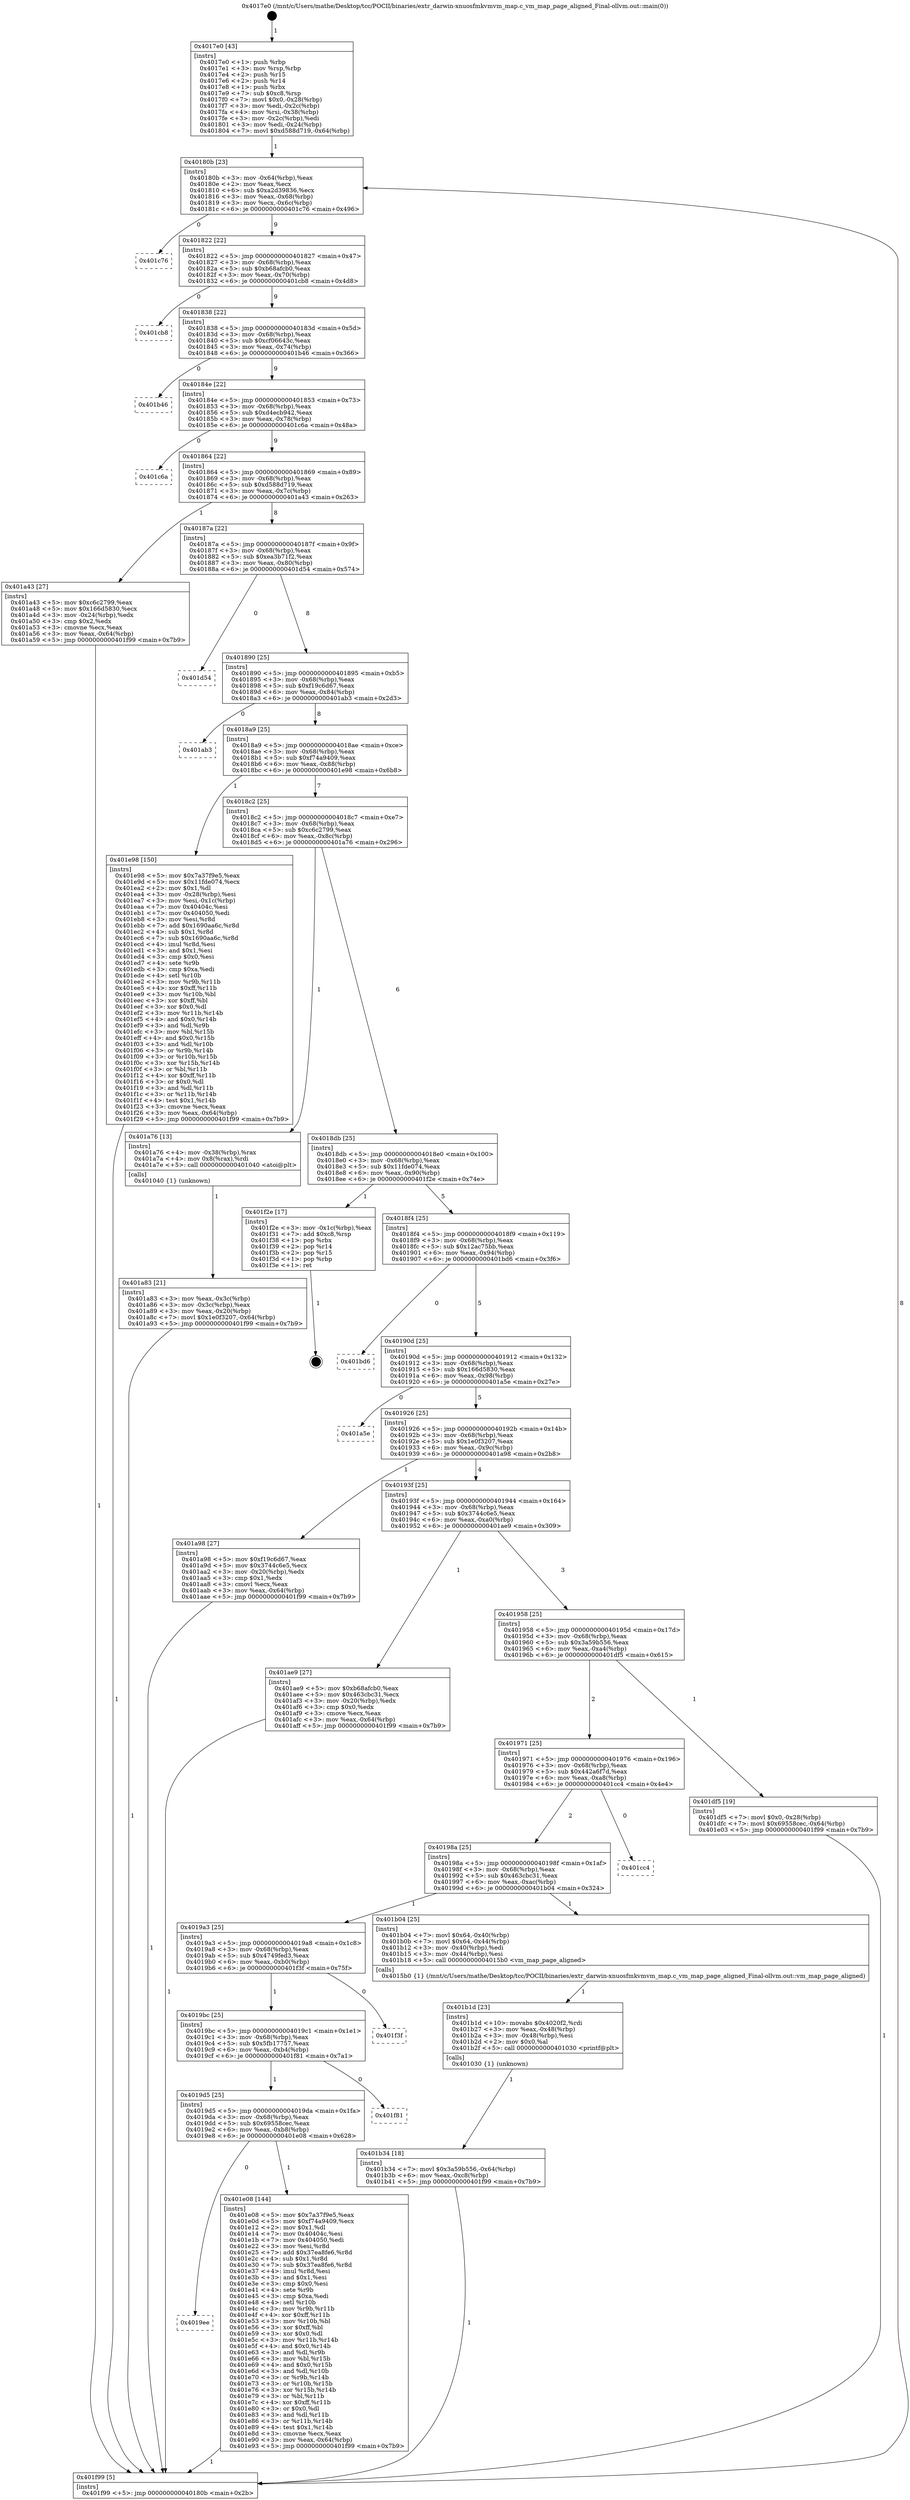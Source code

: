 digraph "0x4017e0" {
  label = "0x4017e0 (/mnt/c/Users/mathe/Desktop/tcc/POCII/binaries/extr_darwin-xnuosfmkvmvm_map.c_vm_map_page_aligned_Final-ollvm.out::main(0))"
  labelloc = "t"
  node[shape=record]

  Entry [label="",width=0.3,height=0.3,shape=circle,fillcolor=black,style=filled]
  "0x40180b" [label="{
     0x40180b [23]\l
     | [instrs]\l
     &nbsp;&nbsp;0x40180b \<+3\>: mov -0x64(%rbp),%eax\l
     &nbsp;&nbsp;0x40180e \<+2\>: mov %eax,%ecx\l
     &nbsp;&nbsp;0x401810 \<+6\>: sub $0xa2d39836,%ecx\l
     &nbsp;&nbsp;0x401816 \<+3\>: mov %eax,-0x68(%rbp)\l
     &nbsp;&nbsp;0x401819 \<+3\>: mov %ecx,-0x6c(%rbp)\l
     &nbsp;&nbsp;0x40181c \<+6\>: je 0000000000401c76 \<main+0x496\>\l
  }"]
  "0x401c76" [label="{
     0x401c76\l
  }", style=dashed]
  "0x401822" [label="{
     0x401822 [22]\l
     | [instrs]\l
     &nbsp;&nbsp;0x401822 \<+5\>: jmp 0000000000401827 \<main+0x47\>\l
     &nbsp;&nbsp;0x401827 \<+3\>: mov -0x68(%rbp),%eax\l
     &nbsp;&nbsp;0x40182a \<+5\>: sub $0xb68afcb0,%eax\l
     &nbsp;&nbsp;0x40182f \<+3\>: mov %eax,-0x70(%rbp)\l
     &nbsp;&nbsp;0x401832 \<+6\>: je 0000000000401cb8 \<main+0x4d8\>\l
  }"]
  Exit [label="",width=0.3,height=0.3,shape=circle,fillcolor=black,style=filled,peripheries=2]
  "0x401cb8" [label="{
     0x401cb8\l
  }", style=dashed]
  "0x401838" [label="{
     0x401838 [22]\l
     | [instrs]\l
     &nbsp;&nbsp;0x401838 \<+5\>: jmp 000000000040183d \<main+0x5d\>\l
     &nbsp;&nbsp;0x40183d \<+3\>: mov -0x68(%rbp),%eax\l
     &nbsp;&nbsp;0x401840 \<+5\>: sub $0xcf06643c,%eax\l
     &nbsp;&nbsp;0x401845 \<+3\>: mov %eax,-0x74(%rbp)\l
     &nbsp;&nbsp;0x401848 \<+6\>: je 0000000000401b46 \<main+0x366\>\l
  }"]
  "0x4019ee" [label="{
     0x4019ee\l
  }", style=dashed]
  "0x401b46" [label="{
     0x401b46\l
  }", style=dashed]
  "0x40184e" [label="{
     0x40184e [22]\l
     | [instrs]\l
     &nbsp;&nbsp;0x40184e \<+5\>: jmp 0000000000401853 \<main+0x73\>\l
     &nbsp;&nbsp;0x401853 \<+3\>: mov -0x68(%rbp),%eax\l
     &nbsp;&nbsp;0x401856 \<+5\>: sub $0xd4ecb942,%eax\l
     &nbsp;&nbsp;0x40185b \<+3\>: mov %eax,-0x78(%rbp)\l
     &nbsp;&nbsp;0x40185e \<+6\>: je 0000000000401c6a \<main+0x48a\>\l
  }"]
  "0x401e08" [label="{
     0x401e08 [144]\l
     | [instrs]\l
     &nbsp;&nbsp;0x401e08 \<+5\>: mov $0x7a37f9e5,%eax\l
     &nbsp;&nbsp;0x401e0d \<+5\>: mov $0xf74a9409,%ecx\l
     &nbsp;&nbsp;0x401e12 \<+2\>: mov $0x1,%dl\l
     &nbsp;&nbsp;0x401e14 \<+7\>: mov 0x40404c,%esi\l
     &nbsp;&nbsp;0x401e1b \<+7\>: mov 0x404050,%edi\l
     &nbsp;&nbsp;0x401e22 \<+3\>: mov %esi,%r8d\l
     &nbsp;&nbsp;0x401e25 \<+7\>: add $0x37ea8fe6,%r8d\l
     &nbsp;&nbsp;0x401e2c \<+4\>: sub $0x1,%r8d\l
     &nbsp;&nbsp;0x401e30 \<+7\>: sub $0x37ea8fe6,%r8d\l
     &nbsp;&nbsp;0x401e37 \<+4\>: imul %r8d,%esi\l
     &nbsp;&nbsp;0x401e3b \<+3\>: and $0x1,%esi\l
     &nbsp;&nbsp;0x401e3e \<+3\>: cmp $0x0,%esi\l
     &nbsp;&nbsp;0x401e41 \<+4\>: sete %r9b\l
     &nbsp;&nbsp;0x401e45 \<+3\>: cmp $0xa,%edi\l
     &nbsp;&nbsp;0x401e48 \<+4\>: setl %r10b\l
     &nbsp;&nbsp;0x401e4c \<+3\>: mov %r9b,%r11b\l
     &nbsp;&nbsp;0x401e4f \<+4\>: xor $0xff,%r11b\l
     &nbsp;&nbsp;0x401e53 \<+3\>: mov %r10b,%bl\l
     &nbsp;&nbsp;0x401e56 \<+3\>: xor $0xff,%bl\l
     &nbsp;&nbsp;0x401e59 \<+3\>: xor $0x0,%dl\l
     &nbsp;&nbsp;0x401e5c \<+3\>: mov %r11b,%r14b\l
     &nbsp;&nbsp;0x401e5f \<+4\>: and $0x0,%r14b\l
     &nbsp;&nbsp;0x401e63 \<+3\>: and %dl,%r9b\l
     &nbsp;&nbsp;0x401e66 \<+3\>: mov %bl,%r15b\l
     &nbsp;&nbsp;0x401e69 \<+4\>: and $0x0,%r15b\l
     &nbsp;&nbsp;0x401e6d \<+3\>: and %dl,%r10b\l
     &nbsp;&nbsp;0x401e70 \<+3\>: or %r9b,%r14b\l
     &nbsp;&nbsp;0x401e73 \<+3\>: or %r10b,%r15b\l
     &nbsp;&nbsp;0x401e76 \<+3\>: xor %r15b,%r14b\l
     &nbsp;&nbsp;0x401e79 \<+3\>: or %bl,%r11b\l
     &nbsp;&nbsp;0x401e7c \<+4\>: xor $0xff,%r11b\l
     &nbsp;&nbsp;0x401e80 \<+3\>: or $0x0,%dl\l
     &nbsp;&nbsp;0x401e83 \<+3\>: and %dl,%r11b\l
     &nbsp;&nbsp;0x401e86 \<+3\>: or %r11b,%r14b\l
     &nbsp;&nbsp;0x401e89 \<+4\>: test $0x1,%r14b\l
     &nbsp;&nbsp;0x401e8d \<+3\>: cmovne %ecx,%eax\l
     &nbsp;&nbsp;0x401e90 \<+3\>: mov %eax,-0x64(%rbp)\l
     &nbsp;&nbsp;0x401e93 \<+5\>: jmp 0000000000401f99 \<main+0x7b9\>\l
  }"]
  "0x401c6a" [label="{
     0x401c6a\l
  }", style=dashed]
  "0x401864" [label="{
     0x401864 [22]\l
     | [instrs]\l
     &nbsp;&nbsp;0x401864 \<+5\>: jmp 0000000000401869 \<main+0x89\>\l
     &nbsp;&nbsp;0x401869 \<+3\>: mov -0x68(%rbp),%eax\l
     &nbsp;&nbsp;0x40186c \<+5\>: sub $0xd588d719,%eax\l
     &nbsp;&nbsp;0x401871 \<+3\>: mov %eax,-0x7c(%rbp)\l
     &nbsp;&nbsp;0x401874 \<+6\>: je 0000000000401a43 \<main+0x263\>\l
  }"]
  "0x4019d5" [label="{
     0x4019d5 [25]\l
     | [instrs]\l
     &nbsp;&nbsp;0x4019d5 \<+5\>: jmp 00000000004019da \<main+0x1fa\>\l
     &nbsp;&nbsp;0x4019da \<+3\>: mov -0x68(%rbp),%eax\l
     &nbsp;&nbsp;0x4019dd \<+5\>: sub $0x69558cec,%eax\l
     &nbsp;&nbsp;0x4019e2 \<+6\>: mov %eax,-0xb8(%rbp)\l
     &nbsp;&nbsp;0x4019e8 \<+6\>: je 0000000000401e08 \<main+0x628\>\l
  }"]
  "0x401a43" [label="{
     0x401a43 [27]\l
     | [instrs]\l
     &nbsp;&nbsp;0x401a43 \<+5\>: mov $0xc6c2799,%eax\l
     &nbsp;&nbsp;0x401a48 \<+5\>: mov $0x166d5830,%ecx\l
     &nbsp;&nbsp;0x401a4d \<+3\>: mov -0x24(%rbp),%edx\l
     &nbsp;&nbsp;0x401a50 \<+3\>: cmp $0x2,%edx\l
     &nbsp;&nbsp;0x401a53 \<+3\>: cmovne %ecx,%eax\l
     &nbsp;&nbsp;0x401a56 \<+3\>: mov %eax,-0x64(%rbp)\l
     &nbsp;&nbsp;0x401a59 \<+5\>: jmp 0000000000401f99 \<main+0x7b9\>\l
  }"]
  "0x40187a" [label="{
     0x40187a [22]\l
     | [instrs]\l
     &nbsp;&nbsp;0x40187a \<+5\>: jmp 000000000040187f \<main+0x9f\>\l
     &nbsp;&nbsp;0x40187f \<+3\>: mov -0x68(%rbp),%eax\l
     &nbsp;&nbsp;0x401882 \<+5\>: sub $0xea3b71f2,%eax\l
     &nbsp;&nbsp;0x401887 \<+3\>: mov %eax,-0x80(%rbp)\l
     &nbsp;&nbsp;0x40188a \<+6\>: je 0000000000401d54 \<main+0x574\>\l
  }"]
  "0x401f99" [label="{
     0x401f99 [5]\l
     | [instrs]\l
     &nbsp;&nbsp;0x401f99 \<+5\>: jmp 000000000040180b \<main+0x2b\>\l
  }"]
  "0x4017e0" [label="{
     0x4017e0 [43]\l
     | [instrs]\l
     &nbsp;&nbsp;0x4017e0 \<+1\>: push %rbp\l
     &nbsp;&nbsp;0x4017e1 \<+3\>: mov %rsp,%rbp\l
     &nbsp;&nbsp;0x4017e4 \<+2\>: push %r15\l
     &nbsp;&nbsp;0x4017e6 \<+2\>: push %r14\l
     &nbsp;&nbsp;0x4017e8 \<+1\>: push %rbx\l
     &nbsp;&nbsp;0x4017e9 \<+7\>: sub $0xc8,%rsp\l
     &nbsp;&nbsp;0x4017f0 \<+7\>: movl $0x0,-0x28(%rbp)\l
     &nbsp;&nbsp;0x4017f7 \<+3\>: mov %edi,-0x2c(%rbp)\l
     &nbsp;&nbsp;0x4017fa \<+4\>: mov %rsi,-0x38(%rbp)\l
     &nbsp;&nbsp;0x4017fe \<+3\>: mov -0x2c(%rbp),%edi\l
     &nbsp;&nbsp;0x401801 \<+3\>: mov %edi,-0x24(%rbp)\l
     &nbsp;&nbsp;0x401804 \<+7\>: movl $0xd588d719,-0x64(%rbp)\l
  }"]
  "0x401f81" [label="{
     0x401f81\l
  }", style=dashed]
  "0x401d54" [label="{
     0x401d54\l
  }", style=dashed]
  "0x401890" [label="{
     0x401890 [25]\l
     | [instrs]\l
     &nbsp;&nbsp;0x401890 \<+5\>: jmp 0000000000401895 \<main+0xb5\>\l
     &nbsp;&nbsp;0x401895 \<+3\>: mov -0x68(%rbp),%eax\l
     &nbsp;&nbsp;0x401898 \<+5\>: sub $0xf19c6d67,%eax\l
     &nbsp;&nbsp;0x40189d \<+6\>: mov %eax,-0x84(%rbp)\l
     &nbsp;&nbsp;0x4018a3 \<+6\>: je 0000000000401ab3 \<main+0x2d3\>\l
  }"]
  "0x4019bc" [label="{
     0x4019bc [25]\l
     | [instrs]\l
     &nbsp;&nbsp;0x4019bc \<+5\>: jmp 00000000004019c1 \<main+0x1e1\>\l
     &nbsp;&nbsp;0x4019c1 \<+3\>: mov -0x68(%rbp),%eax\l
     &nbsp;&nbsp;0x4019c4 \<+5\>: sub $0x5fb17757,%eax\l
     &nbsp;&nbsp;0x4019c9 \<+6\>: mov %eax,-0xb4(%rbp)\l
     &nbsp;&nbsp;0x4019cf \<+6\>: je 0000000000401f81 \<main+0x7a1\>\l
  }"]
  "0x401ab3" [label="{
     0x401ab3\l
  }", style=dashed]
  "0x4018a9" [label="{
     0x4018a9 [25]\l
     | [instrs]\l
     &nbsp;&nbsp;0x4018a9 \<+5\>: jmp 00000000004018ae \<main+0xce\>\l
     &nbsp;&nbsp;0x4018ae \<+3\>: mov -0x68(%rbp),%eax\l
     &nbsp;&nbsp;0x4018b1 \<+5\>: sub $0xf74a9409,%eax\l
     &nbsp;&nbsp;0x4018b6 \<+6\>: mov %eax,-0x88(%rbp)\l
     &nbsp;&nbsp;0x4018bc \<+6\>: je 0000000000401e98 \<main+0x6b8\>\l
  }"]
  "0x401f3f" [label="{
     0x401f3f\l
  }", style=dashed]
  "0x401e98" [label="{
     0x401e98 [150]\l
     | [instrs]\l
     &nbsp;&nbsp;0x401e98 \<+5\>: mov $0x7a37f9e5,%eax\l
     &nbsp;&nbsp;0x401e9d \<+5\>: mov $0x11fde074,%ecx\l
     &nbsp;&nbsp;0x401ea2 \<+2\>: mov $0x1,%dl\l
     &nbsp;&nbsp;0x401ea4 \<+3\>: mov -0x28(%rbp),%esi\l
     &nbsp;&nbsp;0x401ea7 \<+3\>: mov %esi,-0x1c(%rbp)\l
     &nbsp;&nbsp;0x401eaa \<+7\>: mov 0x40404c,%esi\l
     &nbsp;&nbsp;0x401eb1 \<+7\>: mov 0x404050,%edi\l
     &nbsp;&nbsp;0x401eb8 \<+3\>: mov %esi,%r8d\l
     &nbsp;&nbsp;0x401ebb \<+7\>: add $0x1690aa6c,%r8d\l
     &nbsp;&nbsp;0x401ec2 \<+4\>: sub $0x1,%r8d\l
     &nbsp;&nbsp;0x401ec6 \<+7\>: sub $0x1690aa6c,%r8d\l
     &nbsp;&nbsp;0x401ecd \<+4\>: imul %r8d,%esi\l
     &nbsp;&nbsp;0x401ed1 \<+3\>: and $0x1,%esi\l
     &nbsp;&nbsp;0x401ed4 \<+3\>: cmp $0x0,%esi\l
     &nbsp;&nbsp;0x401ed7 \<+4\>: sete %r9b\l
     &nbsp;&nbsp;0x401edb \<+3\>: cmp $0xa,%edi\l
     &nbsp;&nbsp;0x401ede \<+4\>: setl %r10b\l
     &nbsp;&nbsp;0x401ee2 \<+3\>: mov %r9b,%r11b\l
     &nbsp;&nbsp;0x401ee5 \<+4\>: xor $0xff,%r11b\l
     &nbsp;&nbsp;0x401ee9 \<+3\>: mov %r10b,%bl\l
     &nbsp;&nbsp;0x401eec \<+3\>: xor $0xff,%bl\l
     &nbsp;&nbsp;0x401eef \<+3\>: xor $0x0,%dl\l
     &nbsp;&nbsp;0x401ef2 \<+3\>: mov %r11b,%r14b\l
     &nbsp;&nbsp;0x401ef5 \<+4\>: and $0x0,%r14b\l
     &nbsp;&nbsp;0x401ef9 \<+3\>: and %dl,%r9b\l
     &nbsp;&nbsp;0x401efc \<+3\>: mov %bl,%r15b\l
     &nbsp;&nbsp;0x401eff \<+4\>: and $0x0,%r15b\l
     &nbsp;&nbsp;0x401f03 \<+3\>: and %dl,%r10b\l
     &nbsp;&nbsp;0x401f06 \<+3\>: or %r9b,%r14b\l
     &nbsp;&nbsp;0x401f09 \<+3\>: or %r10b,%r15b\l
     &nbsp;&nbsp;0x401f0c \<+3\>: xor %r15b,%r14b\l
     &nbsp;&nbsp;0x401f0f \<+3\>: or %bl,%r11b\l
     &nbsp;&nbsp;0x401f12 \<+4\>: xor $0xff,%r11b\l
     &nbsp;&nbsp;0x401f16 \<+3\>: or $0x0,%dl\l
     &nbsp;&nbsp;0x401f19 \<+3\>: and %dl,%r11b\l
     &nbsp;&nbsp;0x401f1c \<+3\>: or %r11b,%r14b\l
     &nbsp;&nbsp;0x401f1f \<+4\>: test $0x1,%r14b\l
     &nbsp;&nbsp;0x401f23 \<+3\>: cmovne %ecx,%eax\l
     &nbsp;&nbsp;0x401f26 \<+3\>: mov %eax,-0x64(%rbp)\l
     &nbsp;&nbsp;0x401f29 \<+5\>: jmp 0000000000401f99 \<main+0x7b9\>\l
  }"]
  "0x4018c2" [label="{
     0x4018c2 [25]\l
     | [instrs]\l
     &nbsp;&nbsp;0x4018c2 \<+5\>: jmp 00000000004018c7 \<main+0xe7\>\l
     &nbsp;&nbsp;0x4018c7 \<+3\>: mov -0x68(%rbp),%eax\l
     &nbsp;&nbsp;0x4018ca \<+5\>: sub $0xc6c2799,%eax\l
     &nbsp;&nbsp;0x4018cf \<+6\>: mov %eax,-0x8c(%rbp)\l
     &nbsp;&nbsp;0x4018d5 \<+6\>: je 0000000000401a76 \<main+0x296\>\l
  }"]
  "0x401b34" [label="{
     0x401b34 [18]\l
     | [instrs]\l
     &nbsp;&nbsp;0x401b34 \<+7\>: movl $0x3a59b556,-0x64(%rbp)\l
     &nbsp;&nbsp;0x401b3b \<+6\>: mov %eax,-0xc8(%rbp)\l
     &nbsp;&nbsp;0x401b41 \<+5\>: jmp 0000000000401f99 \<main+0x7b9\>\l
  }"]
  "0x401a76" [label="{
     0x401a76 [13]\l
     | [instrs]\l
     &nbsp;&nbsp;0x401a76 \<+4\>: mov -0x38(%rbp),%rax\l
     &nbsp;&nbsp;0x401a7a \<+4\>: mov 0x8(%rax),%rdi\l
     &nbsp;&nbsp;0x401a7e \<+5\>: call 0000000000401040 \<atoi@plt\>\l
     | [calls]\l
     &nbsp;&nbsp;0x401040 \{1\} (unknown)\l
  }"]
  "0x4018db" [label="{
     0x4018db [25]\l
     | [instrs]\l
     &nbsp;&nbsp;0x4018db \<+5\>: jmp 00000000004018e0 \<main+0x100\>\l
     &nbsp;&nbsp;0x4018e0 \<+3\>: mov -0x68(%rbp),%eax\l
     &nbsp;&nbsp;0x4018e3 \<+5\>: sub $0x11fde074,%eax\l
     &nbsp;&nbsp;0x4018e8 \<+6\>: mov %eax,-0x90(%rbp)\l
     &nbsp;&nbsp;0x4018ee \<+6\>: je 0000000000401f2e \<main+0x74e\>\l
  }"]
  "0x401a83" [label="{
     0x401a83 [21]\l
     | [instrs]\l
     &nbsp;&nbsp;0x401a83 \<+3\>: mov %eax,-0x3c(%rbp)\l
     &nbsp;&nbsp;0x401a86 \<+3\>: mov -0x3c(%rbp),%eax\l
     &nbsp;&nbsp;0x401a89 \<+3\>: mov %eax,-0x20(%rbp)\l
     &nbsp;&nbsp;0x401a8c \<+7\>: movl $0x1e0f3207,-0x64(%rbp)\l
     &nbsp;&nbsp;0x401a93 \<+5\>: jmp 0000000000401f99 \<main+0x7b9\>\l
  }"]
  "0x401b1d" [label="{
     0x401b1d [23]\l
     | [instrs]\l
     &nbsp;&nbsp;0x401b1d \<+10\>: movabs $0x4020f2,%rdi\l
     &nbsp;&nbsp;0x401b27 \<+3\>: mov %eax,-0x48(%rbp)\l
     &nbsp;&nbsp;0x401b2a \<+3\>: mov -0x48(%rbp),%esi\l
     &nbsp;&nbsp;0x401b2d \<+2\>: mov $0x0,%al\l
     &nbsp;&nbsp;0x401b2f \<+5\>: call 0000000000401030 \<printf@plt\>\l
     | [calls]\l
     &nbsp;&nbsp;0x401030 \{1\} (unknown)\l
  }"]
  "0x401f2e" [label="{
     0x401f2e [17]\l
     | [instrs]\l
     &nbsp;&nbsp;0x401f2e \<+3\>: mov -0x1c(%rbp),%eax\l
     &nbsp;&nbsp;0x401f31 \<+7\>: add $0xc8,%rsp\l
     &nbsp;&nbsp;0x401f38 \<+1\>: pop %rbx\l
     &nbsp;&nbsp;0x401f39 \<+2\>: pop %r14\l
     &nbsp;&nbsp;0x401f3b \<+2\>: pop %r15\l
     &nbsp;&nbsp;0x401f3d \<+1\>: pop %rbp\l
     &nbsp;&nbsp;0x401f3e \<+1\>: ret\l
  }"]
  "0x4018f4" [label="{
     0x4018f4 [25]\l
     | [instrs]\l
     &nbsp;&nbsp;0x4018f4 \<+5\>: jmp 00000000004018f9 \<main+0x119\>\l
     &nbsp;&nbsp;0x4018f9 \<+3\>: mov -0x68(%rbp),%eax\l
     &nbsp;&nbsp;0x4018fc \<+5\>: sub $0x12ac75bb,%eax\l
     &nbsp;&nbsp;0x401901 \<+6\>: mov %eax,-0x94(%rbp)\l
     &nbsp;&nbsp;0x401907 \<+6\>: je 0000000000401bd6 \<main+0x3f6\>\l
  }"]
  "0x4019a3" [label="{
     0x4019a3 [25]\l
     | [instrs]\l
     &nbsp;&nbsp;0x4019a3 \<+5\>: jmp 00000000004019a8 \<main+0x1c8\>\l
     &nbsp;&nbsp;0x4019a8 \<+3\>: mov -0x68(%rbp),%eax\l
     &nbsp;&nbsp;0x4019ab \<+5\>: sub $0x4749fed3,%eax\l
     &nbsp;&nbsp;0x4019b0 \<+6\>: mov %eax,-0xb0(%rbp)\l
     &nbsp;&nbsp;0x4019b6 \<+6\>: je 0000000000401f3f \<main+0x75f\>\l
  }"]
  "0x401bd6" [label="{
     0x401bd6\l
  }", style=dashed]
  "0x40190d" [label="{
     0x40190d [25]\l
     | [instrs]\l
     &nbsp;&nbsp;0x40190d \<+5\>: jmp 0000000000401912 \<main+0x132\>\l
     &nbsp;&nbsp;0x401912 \<+3\>: mov -0x68(%rbp),%eax\l
     &nbsp;&nbsp;0x401915 \<+5\>: sub $0x166d5830,%eax\l
     &nbsp;&nbsp;0x40191a \<+6\>: mov %eax,-0x98(%rbp)\l
     &nbsp;&nbsp;0x401920 \<+6\>: je 0000000000401a5e \<main+0x27e\>\l
  }"]
  "0x401b04" [label="{
     0x401b04 [25]\l
     | [instrs]\l
     &nbsp;&nbsp;0x401b04 \<+7\>: movl $0x64,-0x40(%rbp)\l
     &nbsp;&nbsp;0x401b0b \<+7\>: movl $0x64,-0x44(%rbp)\l
     &nbsp;&nbsp;0x401b12 \<+3\>: mov -0x40(%rbp),%edi\l
     &nbsp;&nbsp;0x401b15 \<+3\>: mov -0x44(%rbp),%esi\l
     &nbsp;&nbsp;0x401b18 \<+5\>: call 00000000004015b0 \<vm_map_page_aligned\>\l
     | [calls]\l
     &nbsp;&nbsp;0x4015b0 \{1\} (/mnt/c/Users/mathe/Desktop/tcc/POCII/binaries/extr_darwin-xnuosfmkvmvm_map.c_vm_map_page_aligned_Final-ollvm.out::vm_map_page_aligned)\l
  }"]
  "0x401a5e" [label="{
     0x401a5e\l
  }", style=dashed]
  "0x401926" [label="{
     0x401926 [25]\l
     | [instrs]\l
     &nbsp;&nbsp;0x401926 \<+5\>: jmp 000000000040192b \<main+0x14b\>\l
     &nbsp;&nbsp;0x40192b \<+3\>: mov -0x68(%rbp),%eax\l
     &nbsp;&nbsp;0x40192e \<+5\>: sub $0x1e0f3207,%eax\l
     &nbsp;&nbsp;0x401933 \<+6\>: mov %eax,-0x9c(%rbp)\l
     &nbsp;&nbsp;0x401939 \<+6\>: je 0000000000401a98 \<main+0x2b8\>\l
  }"]
  "0x40198a" [label="{
     0x40198a [25]\l
     | [instrs]\l
     &nbsp;&nbsp;0x40198a \<+5\>: jmp 000000000040198f \<main+0x1af\>\l
     &nbsp;&nbsp;0x40198f \<+3\>: mov -0x68(%rbp),%eax\l
     &nbsp;&nbsp;0x401992 \<+5\>: sub $0x463cbc31,%eax\l
     &nbsp;&nbsp;0x401997 \<+6\>: mov %eax,-0xac(%rbp)\l
     &nbsp;&nbsp;0x40199d \<+6\>: je 0000000000401b04 \<main+0x324\>\l
  }"]
  "0x401a98" [label="{
     0x401a98 [27]\l
     | [instrs]\l
     &nbsp;&nbsp;0x401a98 \<+5\>: mov $0xf19c6d67,%eax\l
     &nbsp;&nbsp;0x401a9d \<+5\>: mov $0x3744c6e5,%ecx\l
     &nbsp;&nbsp;0x401aa2 \<+3\>: mov -0x20(%rbp),%edx\l
     &nbsp;&nbsp;0x401aa5 \<+3\>: cmp $0x1,%edx\l
     &nbsp;&nbsp;0x401aa8 \<+3\>: cmovl %ecx,%eax\l
     &nbsp;&nbsp;0x401aab \<+3\>: mov %eax,-0x64(%rbp)\l
     &nbsp;&nbsp;0x401aae \<+5\>: jmp 0000000000401f99 \<main+0x7b9\>\l
  }"]
  "0x40193f" [label="{
     0x40193f [25]\l
     | [instrs]\l
     &nbsp;&nbsp;0x40193f \<+5\>: jmp 0000000000401944 \<main+0x164\>\l
     &nbsp;&nbsp;0x401944 \<+3\>: mov -0x68(%rbp),%eax\l
     &nbsp;&nbsp;0x401947 \<+5\>: sub $0x3744c6e5,%eax\l
     &nbsp;&nbsp;0x40194c \<+6\>: mov %eax,-0xa0(%rbp)\l
     &nbsp;&nbsp;0x401952 \<+6\>: je 0000000000401ae9 \<main+0x309\>\l
  }"]
  "0x401cc4" [label="{
     0x401cc4\l
  }", style=dashed]
  "0x401ae9" [label="{
     0x401ae9 [27]\l
     | [instrs]\l
     &nbsp;&nbsp;0x401ae9 \<+5\>: mov $0xb68afcb0,%eax\l
     &nbsp;&nbsp;0x401aee \<+5\>: mov $0x463cbc31,%ecx\l
     &nbsp;&nbsp;0x401af3 \<+3\>: mov -0x20(%rbp),%edx\l
     &nbsp;&nbsp;0x401af6 \<+3\>: cmp $0x0,%edx\l
     &nbsp;&nbsp;0x401af9 \<+3\>: cmove %ecx,%eax\l
     &nbsp;&nbsp;0x401afc \<+3\>: mov %eax,-0x64(%rbp)\l
     &nbsp;&nbsp;0x401aff \<+5\>: jmp 0000000000401f99 \<main+0x7b9\>\l
  }"]
  "0x401958" [label="{
     0x401958 [25]\l
     | [instrs]\l
     &nbsp;&nbsp;0x401958 \<+5\>: jmp 000000000040195d \<main+0x17d\>\l
     &nbsp;&nbsp;0x40195d \<+3\>: mov -0x68(%rbp),%eax\l
     &nbsp;&nbsp;0x401960 \<+5\>: sub $0x3a59b556,%eax\l
     &nbsp;&nbsp;0x401965 \<+6\>: mov %eax,-0xa4(%rbp)\l
     &nbsp;&nbsp;0x40196b \<+6\>: je 0000000000401df5 \<main+0x615\>\l
  }"]
  "0x401971" [label="{
     0x401971 [25]\l
     | [instrs]\l
     &nbsp;&nbsp;0x401971 \<+5\>: jmp 0000000000401976 \<main+0x196\>\l
     &nbsp;&nbsp;0x401976 \<+3\>: mov -0x68(%rbp),%eax\l
     &nbsp;&nbsp;0x401979 \<+5\>: sub $0x442a6f7d,%eax\l
     &nbsp;&nbsp;0x40197e \<+6\>: mov %eax,-0xa8(%rbp)\l
     &nbsp;&nbsp;0x401984 \<+6\>: je 0000000000401cc4 \<main+0x4e4\>\l
  }"]
  "0x401df5" [label="{
     0x401df5 [19]\l
     | [instrs]\l
     &nbsp;&nbsp;0x401df5 \<+7\>: movl $0x0,-0x28(%rbp)\l
     &nbsp;&nbsp;0x401dfc \<+7\>: movl $0x69558cec,-0x64(%rbp)\l
     &nbsp;&nbsp;0x401e03 \<+5\>: jmp 0000000000401f99 \<main+0x7b9\>\l
  }"]
  Entry -> "0x4017e0" [label=" 1"]
  "0x40180b" -> "0x401c76" [label=" 0"]
  "0x40180b" -> "0x401822" [label=" 9"]
  "0x401f2e" -> Exit [label=" 1"]
  "0x401822" -> "0x401cb8" [label=" 0"]
  "0x401822" -> "0x401838" [label=" 9"]
  "0x401e98" -> "0x401f99" [label=" 1"]
  "0x401838" -> "0x401b46" [label=" 0"]
  "0x401838" -> "0x40184e" [label=" 9"]
  "0x401e08" -> "0x401f99" [label=" 1"]
  "0x40184e" -> "0x401c6a" [label=" 0"]
  "0x40184e" -> "0x401864" [label=" 9"]
  "0x4019d5" -> "0x4019ee" [label=" 0"]
  "0x401864" -> "0x401a43" [label=" 1"]
  "0x401864" -> "0x40187a" [label=" 8"]
  "0x401a43" -> "0x401f99" [label=" 1"]
  "0x4017e0" -> "0x40180b" [label=" 1"]
  "0x401f99" -> "0x40180b" [label=" 8"]
  "0x4019d5" -> "0x401e08" [label=" 1"]
  "0x40187a" -> "0x401d54" [label=" 0"]
  "0x40187a" -> "0x401890" [label=" 8"]
  "0x4019bc" -> "0x4019d5" [label=" 1"]
  "0x401890" -> "0x401ab3" [label=" 0"]
  "0x401890" -> "0x4018a9" [label=" 8"]
  "0x4019bc" -> "0x401f81" [label=" 0"]
  "0x4018a9" -> "0x401e98" [label=" 1"]
  "0x4018a9" -> "0x4018c2" [label=" 7"]
  "0x4019a3" -> "0x4019bc" [label=" 1"]
  "0x4018c2" -> "0x401a76" [label=" 1"]
  "0x4018c2" -> "0x4018db" [label=" 6"]
  "0x401a76" -> "0x401a83" [label=" 1"]
  "0x401a83" -> "0x401f99" [label=" 1"]
  "0x4019a3" -> "0x401f3f" [label=" 0"]
  "0x4018db" -> "0x401f2e" [label=" 1"]
  "0x4018db" -> "0x4018f4" [label=" 5"]
  "0x401df5" -> "0x401f99" [label=" 1"]
  "0x4018f4" -> "0x401bd6" [label=" 0"]
  "0x4018f4" -> "0x40190d" [label=" 5"]
  "0x401b34" -> "0x401f99" [label=" 1"]
  "0x40190d" -> "0x401a5e" [label=" 0"]
  "0x40190d" -> "0x401926" [label=" 5"]
  "0x401b1d" -> "0x401b34" [label=" 1"]
  "0x401926" -> "0x401a98" [label=" 1"]
  "0x401926" -> "0x40193f" [label=" 4"]
  "0x401a98" -> "0x401f99" [label=" 1"]
  "0x40198a" -> "0x4019a3" [label=" 1"]
  "0x40193f" -> "0x401ae9" [label=" 1"]
  "0x40193f" -> "0x401958" [label=" 3"]
  "0x401ae9" -> "0x401f99" [label=" 1"]
  "0x40198a" -> "0x401b04" [label=" 1"]
  "0x401958" -> "0x401df5" [label=" 1"]
  "0x401958" -> "0x401971" [label=" 2"]
  "0x401b04" -> "0x401b1d" [label=" 1"]
  "0x401971" -> "0x401cc4" [label=" 0"]
  "0x401971" -> "0x40198a" [label=" 2"]
}
